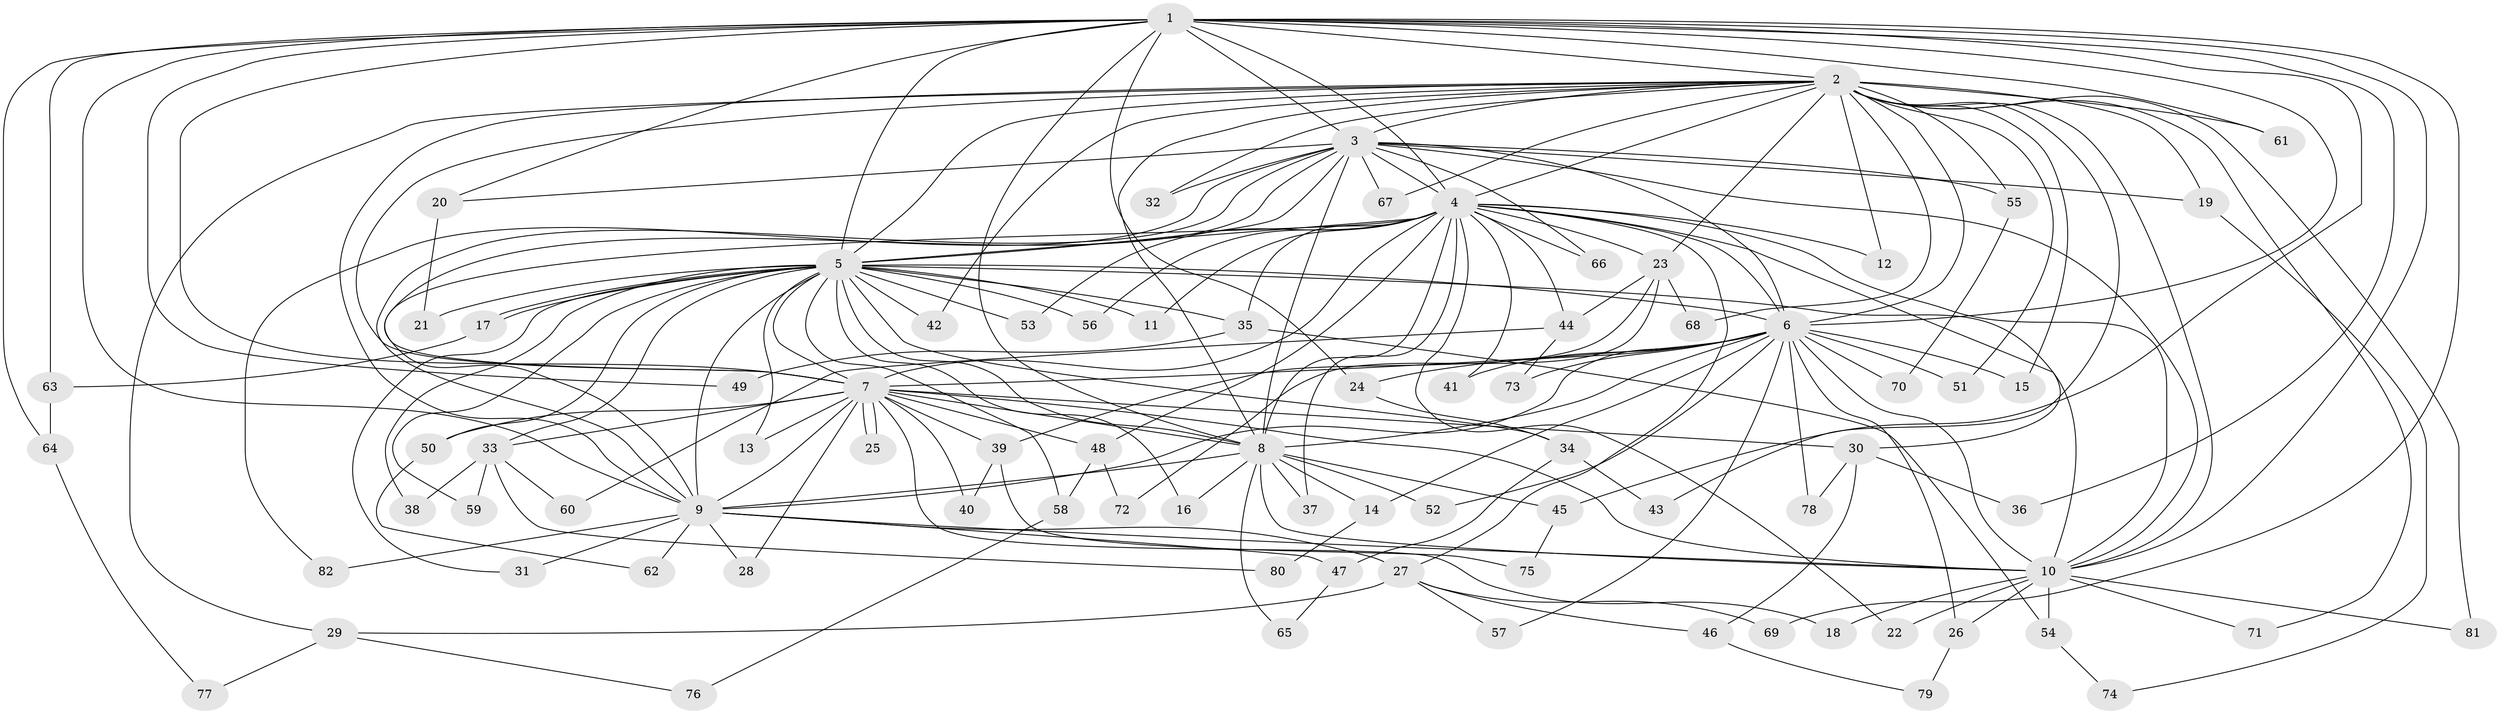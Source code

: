 // Generated by graph-tools (version 1.1) at 2025/25/03/09/25 03:25:39]
// undirected, 82 vertices, 189 edges
graph export_dot {
graph [start="1"]
  node [color=gray90,style=filled];
  1;
  2;
  3;
  4;
  5;
  6;
  7;
  8;
  9;
  10;
  11;
  12;
  13;
  14;
  15;
  16;
  17;
  18;
  19;
  20;
  21;
  22;
  23;
  24;
  25;
  26;
  27;
  28;
  29;
  30;
  31;
  32;
  33;
  34;
  35;
  36;
  37;
  38;
  39;
  40;
  41;
  42;
  43;
  44;
  45;
  46;
  47;
  48;
  49;
  50;
  51;
  52;
  53;
  54;
  55;
  56;
  57;
  58;
  59;
  60;
  61;
  62;
  63;
  64;
  65;
  66;
  67;
  68;
  69;
  70;
  71;
  72;
  73;
  74;
  75;
  76;
  77;
  78;
  79;
  80;
  81;
  82;
  1 -- 2;
  1 -- 3;
  1 -- 4;
  1 -- 5;
  1 -- 6;
  1 -- 7;
  1 -- 8;
  1 -- 9;
  1 -- 10;
  1 -- 20;
  1 -- 24;
  1 -- 36;
  1 -- 45;
  1 -- 49;
  1 -- 61;
  1 -- 63;
  1 -- 64;
  1 -- 69;
  2 -- 3;
  2 -- 4;
  2 -- 5;
  2 -- 6;
  2 -- 7;
  2 -- 8;
  2 -- 9;
  2 -- 10;
  2 -- 12;
  2 -- 15;
  2 -- 19;
  2 -- 23;
  2 -- 29;
  2 -- 32;
  2 -- 42;
  2 -- 43;
  2 -- 51;
  2 -- 55;
  2 -- 61;
  2 -- 67;
  2 -- 68;
  2 -- 71;
  2 -- 81;
  3 -- 4;
  3 -- 5;
  3 -- 6;
  3 -- 7;
  3 -- 8;
  3 -- 9;
  3 -- 10;
  3 -- 19;
  3 -- 20;
  3 -- 32;
  3 -- 55;
  3 -- 66;
  3 -- 67;
  3 -- 82;
  4 -- 5;
  4 -- 6;
  4 -- 7;
  4 -- 8;
  4 -- 9;
  4 -- 10;
  4 -- 11;
  4 -- 12;
  4 -- 22;
  4 -- 23;
  4 -- 27;
  4 -- 30;
  4 -- 35;
  4 -- 37;
  4 -- 41;
  4 -- 44;
  4 -- 48;
  4 -- 53;
  4 -- 56;
  4 -- 66;
  5 -- 6;
  5 -- 7;
  5 -- 8;
  5 -- 9;
  5 -- 10;
  5 -- 11;
  5 -- 13;
  5 -- 16;
  5 -- 17;
  5 -- 17;
  5 -- 21;
  5 -- 31;
  5 -- 33;
  5 -- 34;
  5 -- 35;
  5 -- 38;
  5 -- 42;
  5 -- 50;
  5 -- 53;
  5 -- 56;
  5 -- 58;
  5 -- 59;
  6 -- 7;
  6 -- 8;
  6 -- 9;
  6 -- 10;
  6 -- 14;
  6 -- 15;
  6 -- 24;
  6 -- 26;
  6 -- 41;
  6 -- 51;
  6 -- 52;
  6 -- 57;
  6 -- 70;
  6 -- 73;
  6 -- 78;
  7 -- 8;
  7 -- 9;
  7 -- 10;
  7 -- 13;
  7 -- 18;
  7 -- 25;
  7 -- 25;
  7 -- 28;
  7 -- 30;
  7 -- 33;
  7 -- 39;
  7 -- 40;
  7 -- 48;
  7 -- 50;
  8 -- 9;
  8 -- 10;
  8 -- 14;
  8 -- 16;
  8 -- 37;
  8 -- 45;
  8 -- 52;
  8 -- 65;
  9 -- 10;
  9 -- 27;
  9 -- 28;
  9 -- 31;
  9 -- 47;
  9 -- 62;
  9 -- 82;
  10 -- 18;
  10 -- 22;
  10 -- 26;
  10 -- 54;
  10 -- 71;
  10 -- 81;
  14 -- 80;
  17 -- 63;
  19 -- 74;
  20 -- 21;
  23 -- 39;
  23 -- 44;
  23 -- 68;
  23 -- 72;
  24 -- 34;
  26 -- 79;
  27 -- 29;
  27 -- 46;
  27 -- 57;
  27 -- 69;
  29 -- 76;
  29 -- 77;
  30 -- 36;
  30 -- 46;
  30 -- 78;
  33 -- 38;
  33 -- 59;
  33 -- 60;
  33 -- 80;
  34 -- 43;
  34 -- 47;
  35 -- 49;
  35 -- 54;
  39 -- 40;
  39 -- 75;
  44 -- 60;
  44 -- 73;
  45 -- 75;
  46 -- 79;
  47 -- 65;
  48 -- 58;
  48 -- 72;
  50 -- 62;
  54 -- 74;
  55 -- 70;
  58 -- 76;
  63 -- 64;
  64 -- 77;
}

